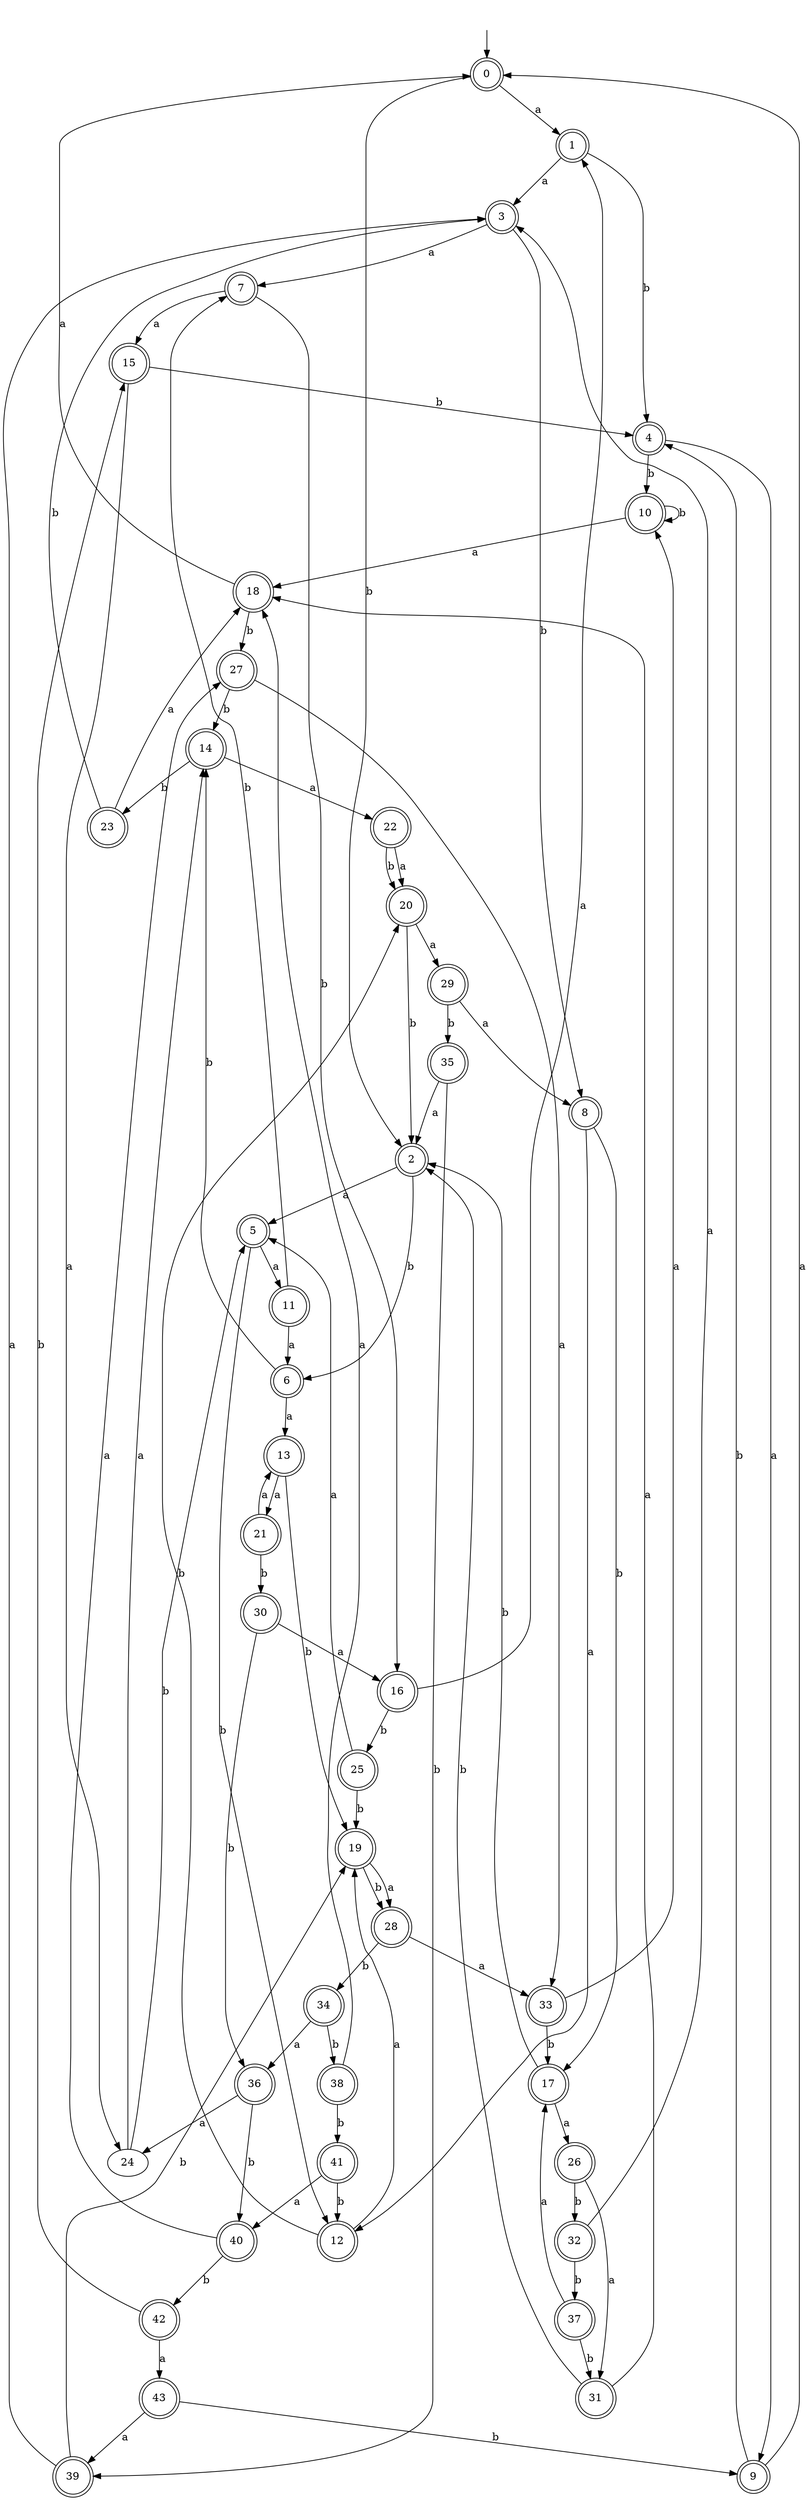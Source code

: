 digraph RandomDFA {
  __start0 [label="", shape=none];
  __start0 -> 0 [label=""];
  0 [shape=circle] [shape=doublecircle]
  0 -> 1 [label="a"]
  0 -> 2 [label="b"]
  1 [shape=doublecircle]
  1 -> 3 [label="a"]
  1 -> 4 [label="b"]
  2 [shape=doublecircle]
  2 -> 5 [label="a"]
  2 -> 6 [label="b"]
  3 [shape=doublecircle]
  3 -> 7 [label="a"]
  3 -> 8 [label="b"]
  4 [shape=doublecircle]
  4 -> 9 [label="a"]
  4 -> 10 [label="b"]
  5 [shape=doublecircle]
  5 -> 11 [label="a"]
  5 -> 12 [label="b"]
  6 [shape=doublecircle]
  6 -> 13 [label="a"]
  6 -> 14 [label="b"]
  7 [shape=doublecircle]
  7 -> 15 [label="a"]
  7 -> 16 [label="b"]
  8 [shape=doublecircle]
  8 -> 12 [label="a"]
  8 -> 17 [label="b"]
  9 [shape=doublecircle]
  9 -> 0 [label="a"]
  9 -> 4 [label="b"]
  10 [shape=doublecircle]
  10 -> 18 [label="a"]
  10 -> 10 [label="b"]
  11 [shape=doublecircle]
  11 -> 6 [label="a"]
  11 -> 7 [label="b"]
  12 [shape=doublecircle]
  12 -> 19 [label="a"]
  12 -> 20 [label="b"]
  13 [shape=doublecircle]
  13 -> 21 [label="a"]
  13 -> 19 [label="b"]
  14 [shape=doublecircle]
  14 -> 22 [label="a"]
  14 -> 23 [label="b"]
  15 [shape=doublecircle]
  15 -> 24 [label="a"]
  15 -> 4 [label="b"]
  16 [shape=doublecircle]
  16 -> 1 [label="a"]
  16 -> 25 [label="b"]
  17 [shape=doublecircle]
  17 -> 26 [label="a"]
  17 -> 2 [label="b"]
  18 [shape=doublecircle]
  18 -> 0 [label="a"]
  18 -> 27 [label="b"]
  19 [shape=doublecircle]
  19 -> 28 [label="a"]
  19 -> 28 [label="b"]
  20 [shape=doublecircle]
  20 -> 29 [label="a"]
  20 -> 2 [label="b"]
  21 [shape=doublecircle]
  21 -> 13 [label="a"]
  21 -> 30 [label="b"]
  22 [shape=doublecircle]
  22 -> 20 [label="a"]
  22 -> 20 [label="b"]
  23 [shape=doublecircle]
  23 -> 18 [label="a"]
  23 -> 3 [label="b"]
  24
  24 -> 14 [label="a"]
  24 -> 5 [label="b"]
  25 [shape=doublecircle]
  25 -> 5 [label="a"]
  25 -> 19 [label="b"]
  26 [shape=doublecircle]
  26 -> 31 [label="a"]
  26 -> 32 [label="b"]
  27 [shape=doublecircle]
  27 -> 33 [label="a"]
  27 -> 14 [label="b"]
  28 [shape=doublecircle]
  28 -> 33 [label="a"]
  28 -> 34 [label="b"]
  29 [shape=doublecircle]
  29 -> 8 [label="a"]
  29 -> 35 [label="b"]
  30 [shape=doublecircle]
  30 -> 16 [label="a"]
  30 -> 36 [label="b"]
  31 [shape=doublecircle]
  31 -> 18 [label="a"]
  31 -> 2 [label="b"]
  32 [shape=doublecircle]
  32 -> 3 [label="a"]
  32 -> 37 [label="b"]
  33 [shape=doublecircle]
  33 -> 10 [label="a"]
  33 -> 17 [label="b"]
  34 [shape=doublecircle]
  34 -> 36 [label="a"]
  34 -> 38 [label="b"]
  35 [shape=doublecircle]
  35 -> 2 [label="a"]
  35 -> 39 [label="b"]
  36 [shape=doublecircle]
  36 -> 24 [label="a"]
  36 -> 40 [label="b"]
  37 [shape=doublecircle]
  37 -> 17 [label="a"]
  37 -> 31 [label="b"]
  38 [shape=doublecircle]
  38 -> 18 [label="a"]
  38 -> 41 [label="b"]
  39 [shape=doublecircle]
  39 -> 3 [label="a"]
  39 -> 19 [label="b"]
  40 [shape=doublecircle]
  40 -> 27 [label="a"]
  40 -> 42 [label="b"]
  41 [shape=doublecircle]
  41 -> 40 [label="a"]
  41 -> 12 [label="b"]
  42 [shape=doublecircle]
  42 -> 43 [label="a"]
  42 -> 15 [label="b"]
  43 [shape=doublecircle]
  43 -> 39 [label="a"]
  43 -> 9 [label="b"]
}
